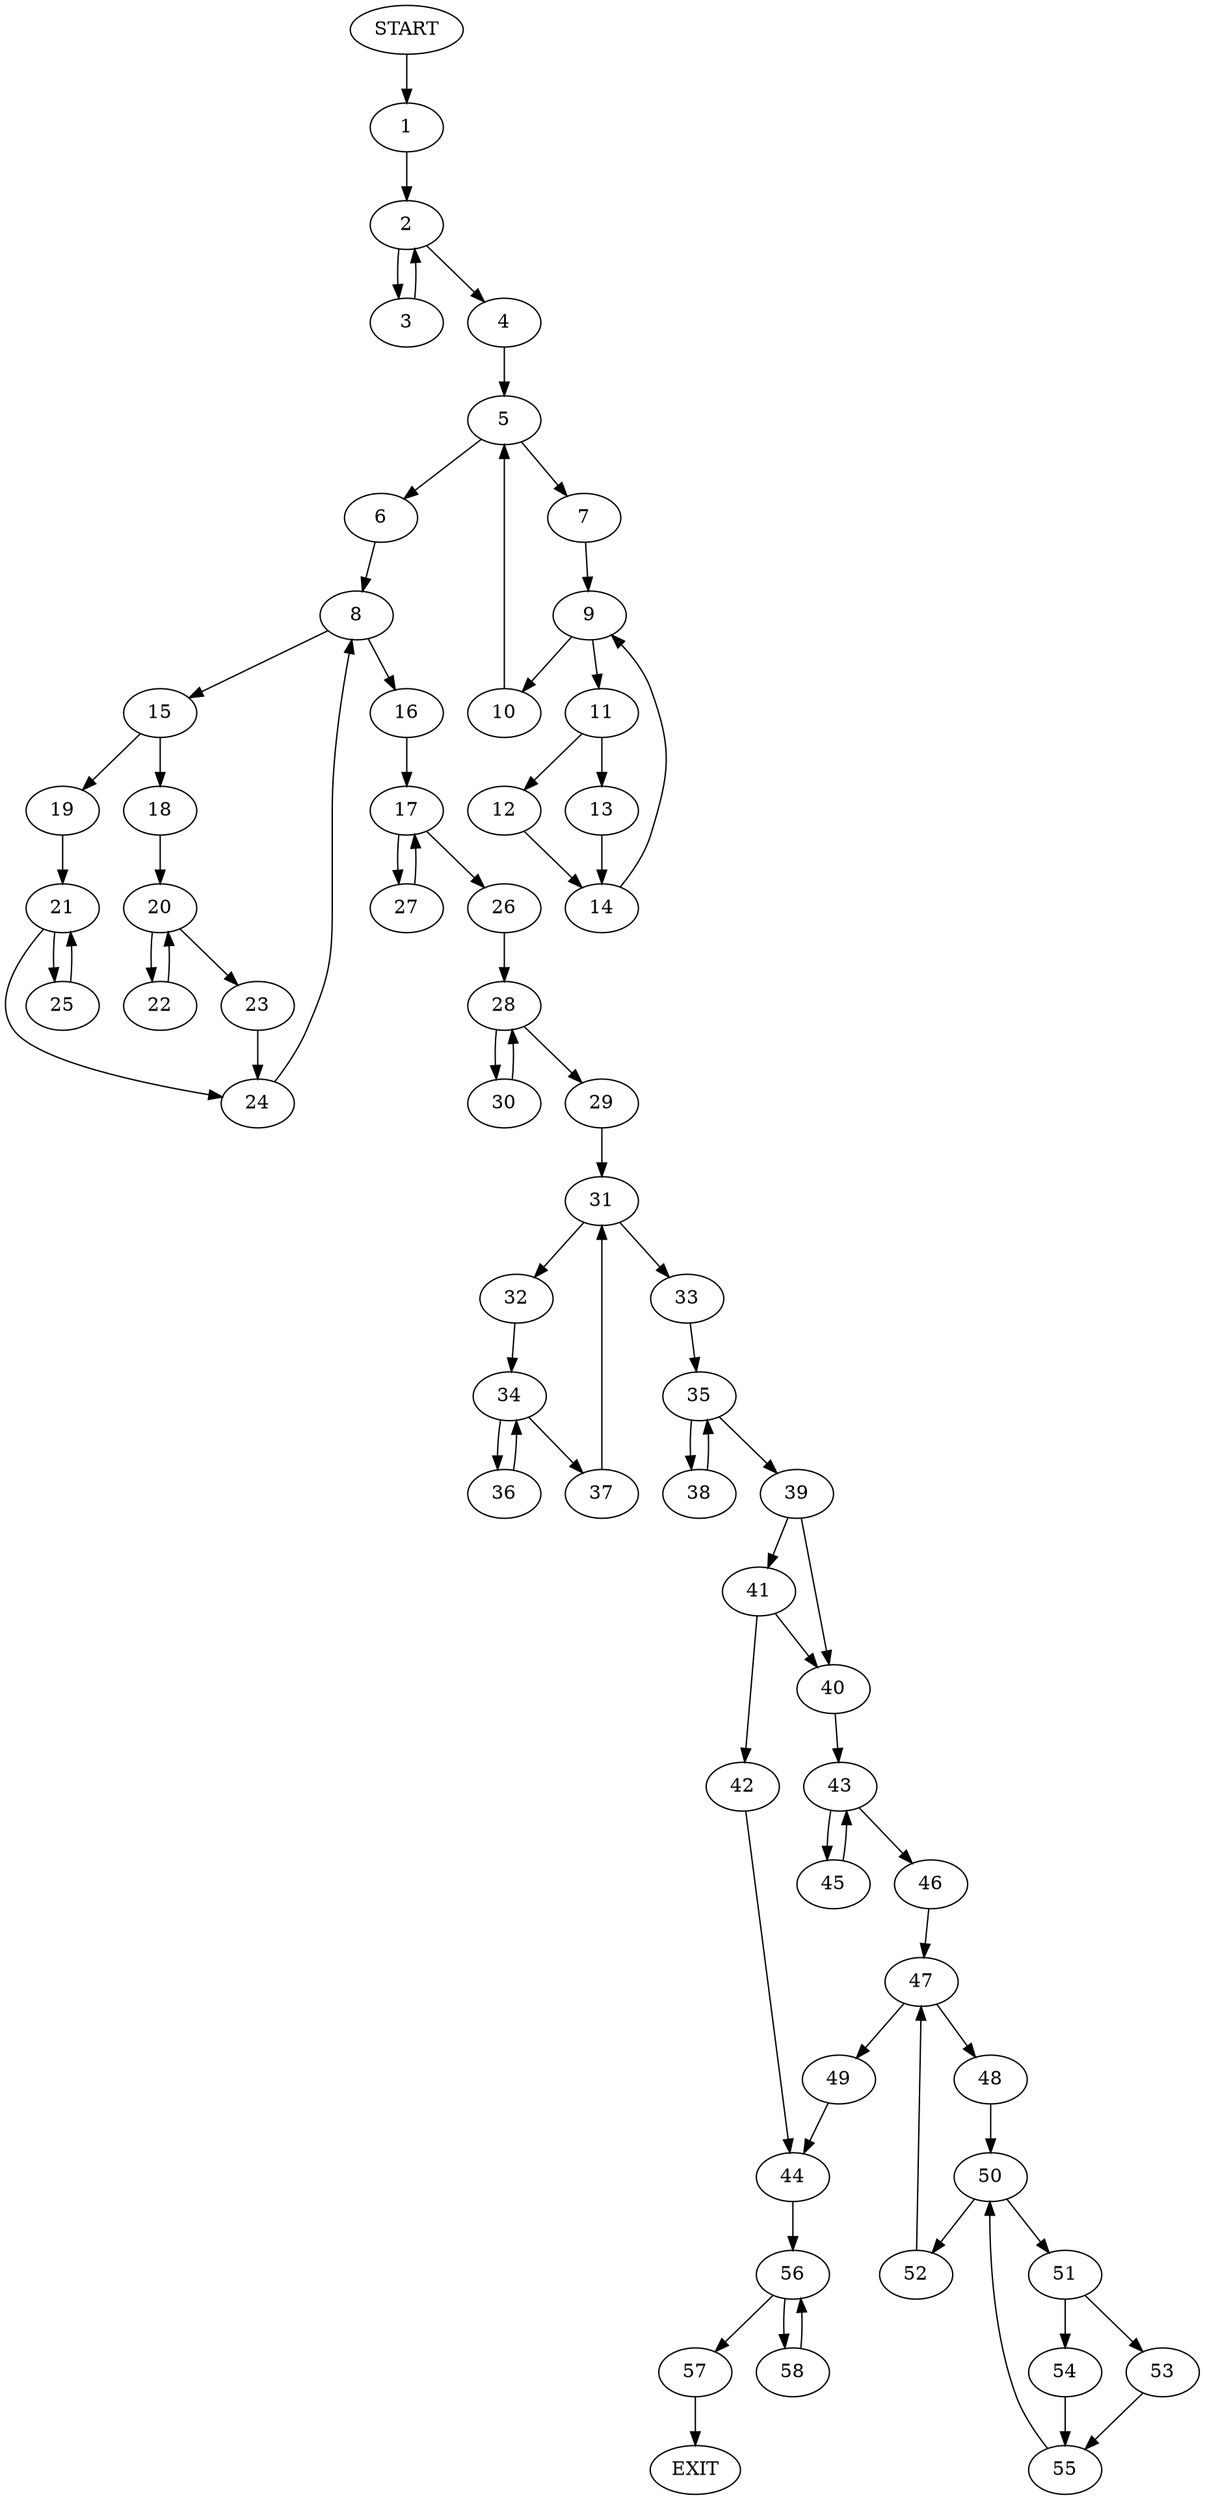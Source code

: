 digraph {
0 [label="START"]
59 [label="EXIT"]
0 -> 1
1 -> 2
2 -> 3
2 -> 4
4 -> 5
3 -> 2
5 -> 6
5 -> 7
6 -> 8
7 -> 9
9 -> 10
9 -> 11
10 -> 5
11 -> 12
11 -> 13
13 -> 14
12 -> 14
14 -> 9
8 -> 15
8 -> 16
16 -> 17
15 -> 18
15 -> 19
18 -> 20
19 -> 21
20 -> 22
20 -> 23
22 -> 20
23 -> 24
24 -> 8
21 -> 24
21 -> 25
25 -> 21
17 -> 26
17 -> 27
26 -> 28
27 -> 17
28 -> 29
28 -> 30
29 -> 31
30 -> 28
31 -> 32
31 -> 33
32 -> 34
33 -> 35
34 -> 36
34 -> 37
37 -> 31
36 -> 34
35 -> 38
35 -> 39
39 -> 40
39 -> 41
38 -> 35
41 -> 40
41 -> 42
40 -> 43
42 -> 44
43 -> 45
43 -> 46
45 -> 43
46 -> 47
47 -> 48
47 -> 49
48 -> 50
49 -> 44
50 -> 51
50 -> 52
52 -> 47
51 -> 53
51 -> 54
53 -> 55
54 -> 55
55 -> 50
44 -> 56
56 -> 57
56 -> 58
58 -> 56
57 -> 59
}
